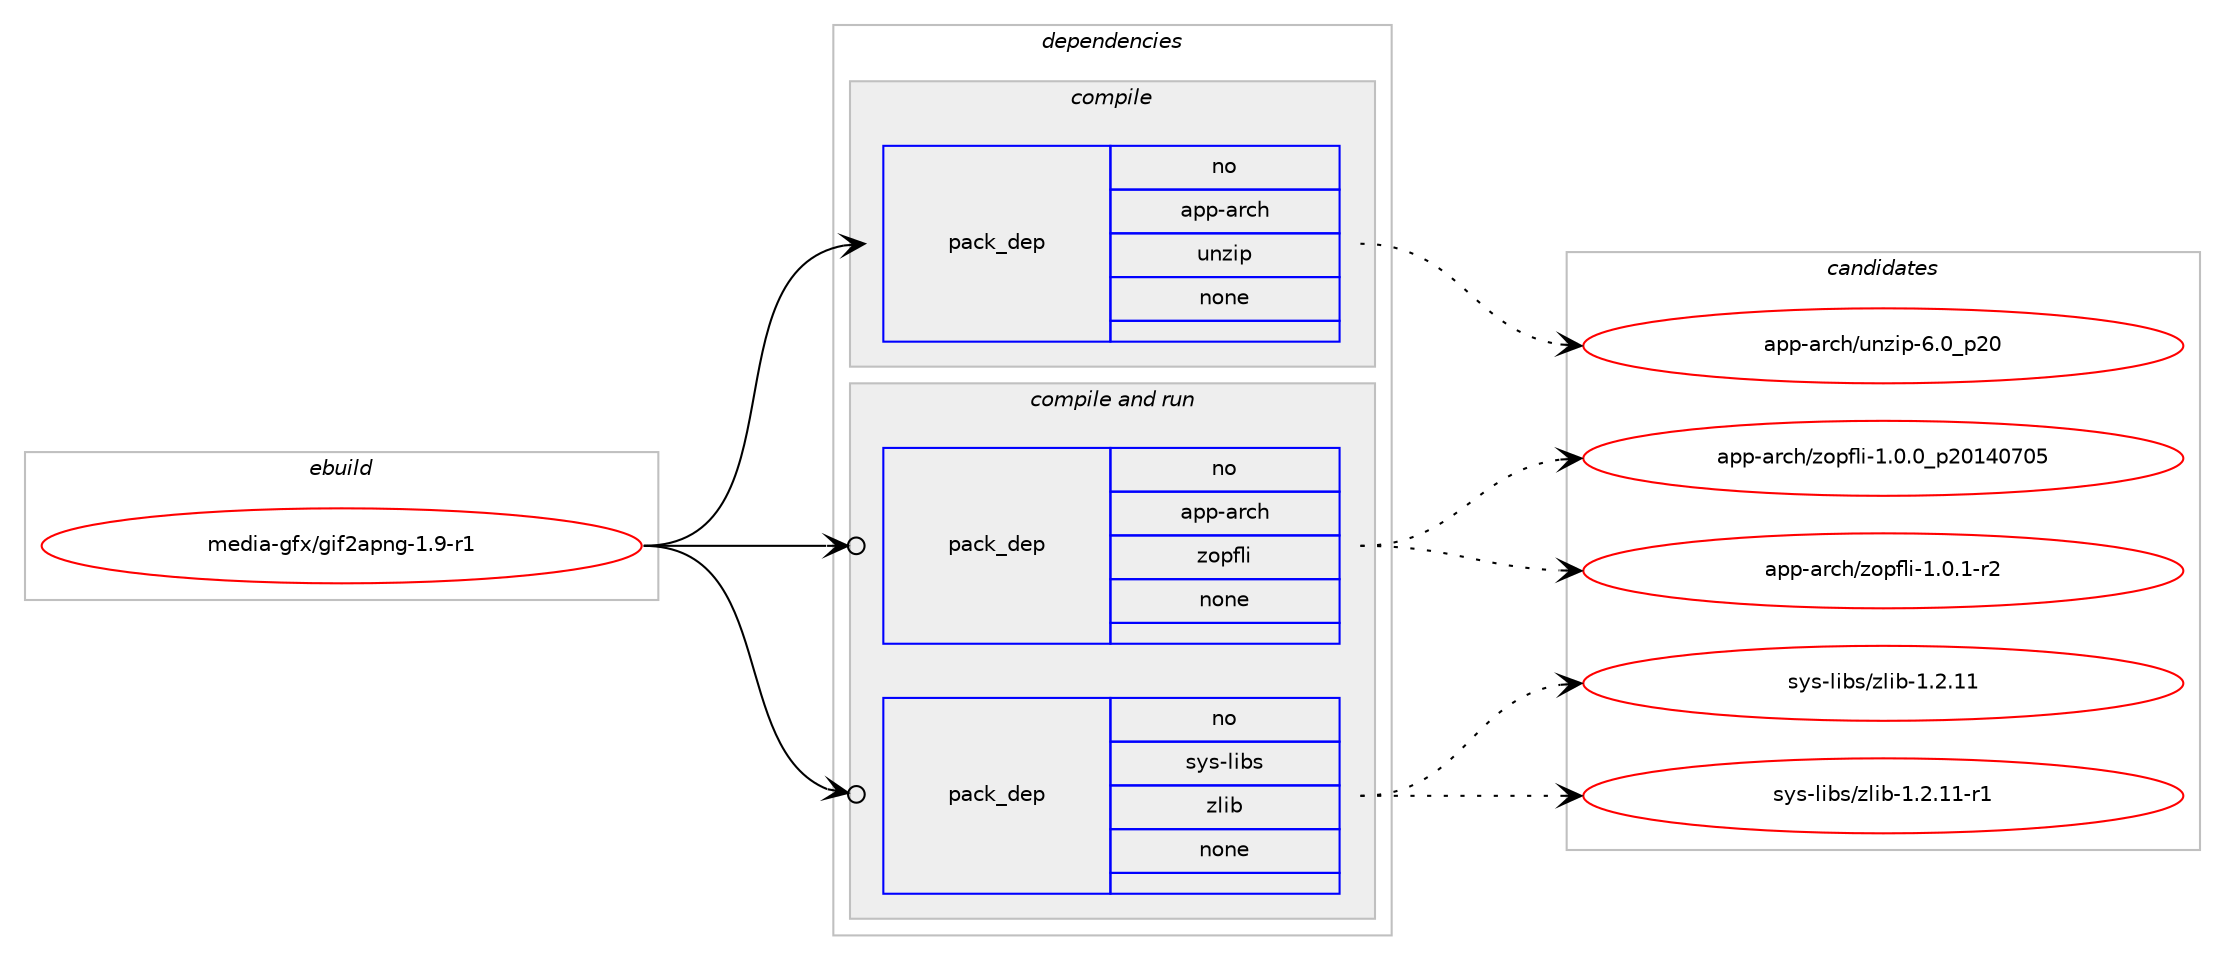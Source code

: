 digraph prolog {

# *************
# Graph options
# *************

newrank=true;
concentrate=true;
compound=true;
graph [rankdir=LR,fontname=Helvetica,fontsize=10,ranksep=1.5];#, ranksep=2.5, nodesep=0.2];
edge  [arrowhead=vee];
node  [fontname=Helvetica,fontsize=10];

# **********
# The ebuild
# **********

subgraph cluster_leftcol {
color=gray;
rank=same;
label=<<i>ebuild</i>>;
id [label="media-gfx/gif2apng-1.9-r1", color=red, width=4, href="../media-gfx/gif2apng-1.9-r1.svg"];
}

# ****************
# The dependencies
# ****************

subgraph cluster_midcol {
color=gray;
label=<<i>dependencies</i>>;
subgraph cluster_compile {
fillcolor="#eeeeee";
style=filled;
label=<<i>compile</i>>;
subgraph pack260446 {
dependency353211 [label=<<TABLE BORDER="0" CELLBORDER="1" CELLSPACING="0" CELLPADDING="4" WIDTH="220"><TR><TD ROWSPAN="6" CELLPADDING="30">pack_dep</TD></TR><TR><TD WIDTH="110">no</TD></TR><TR><TD>app-arch</TD></TR><TR><TD>unzip</TD></TR><TR><TD>none</TD></TR><TR><TD></TD></TR></TABLE>>, shape=none, color=blue];
}
id:e -> dependency353211:w [weight=20,style="solid",arrowhead="vee"];
}
subgraph cluster_compileandrun {
fillcolor="#eeeeee";
style=filled;
label=<<i>compile and run</i>>;
subgraph pack260447 {
dependency353212 [label=<<TABLE BORDER="0" CELLBORDER="1" CELLSPACING="0" CELLPADDING="4" WIDTH="220"><TR><TD ROWSPAN="6" CELLPADDING="30">pack_dep</TD></TR><TR><TD WIDTH="110">no</TD></TR><TR><TD>app-arch</TD></TR><TR><TD>zopfli</TD></TR><TR><TD>none</TD></TR><TR><TD></TD></TR></TABLE>>, shape=none, color=blue];
}
id:e -> dependency353212:w [weight=20,style="solid",arrowhead="odotvee"];
subgraph pack260448 {
dependency353213 [label=<<TABLE BORDER="0" CELLBORDER="1" CELLSPACING="0" CELLPADDING="4" WIDTH="220"><TR><TD ROWSPAN="6" CELLPADDING="30">pack_dep</TD></TR><TR><TD WIDTH="110">no</TD></TR><TR><TD>sys-libs</TD></TR><TR><TD>zlib</TD></TR><TR><TD>none</TD></TR><TR><TD></TD></TR></TABLE>>, shape=none, color=blue];
}
id:e -> dependency353213:w [weight=20,style="solid",arrowhead="odotvee"];
}
subgraph cluster_run {
fillcolor="#eeeeee";
style=filled;
label=<<i>run</i>>;
}
}

# **************
# The candidates
# **************

subgraph cluster_choices {
rank=same;
color=gray;
label=<<i>candidates</i>>;

subgraph choice260446 {
color=black;
nodesep=1;
choice971121124597114991044711711012210511245544648951125048 [label="app-arch/unzip-6.0_p20", color=red, width=4,href="../app-arch/unzip-6.0_p20.svg"];
dependency353211:e -> choice971121124597114991044711711012210511245544648951125048:w [style=dotted,weight="100"];
}
subgraph choice260447 {
color=black;
nodesep=1;
choice9711211245971149910447122111112102108105454946484648951125048495248554853 [label="app-arch/zopfli-1.0.0_p20140705", color=red, width=4,href="../app-arch/zopfli-1.0.0_p20140705.svg"];
choice97112112459711499104471221111121021081054549464846494511450 [label="app-arch/zopfli-1.0.1-r2", color=red, width=4,href="../app-arch/zopfli-1.0.1-r2.svg"];
dependency353212:e -> choice9711211245971149910447122111112102108105454946484648951125048495248554853:w [style=dotted,weight="100"];
dependency353212:e -> choice97112112459711499104471221111121021081054549464846494511450:w [style=dotted,weight="100"];
}
subgraph choice260448 {
color=black;
nodesep=1;
choice1151211154510810598115471221081059845494650464949 [label="sys-libs/zlib-1.2.11", color=red, width=4,href="../sys-libs/zlib-1.2.11.svg"];
choice11512111545108105981154712210810598454946504649494511449 [label="sys-libs/zlib-1.2.11-r1", color=red, width=4,href="../sys-libs/zlib-1.2.11-r1.svg"];
dependency353213:e -> choice1151211154510810598115471221081059845494650464949:w [style=dotted,weight="100"];
dependency353213:e -> choice11512111545108105981154712210810598454946504649494511449:w [style=dotted,weight="100"];
}
}

}
